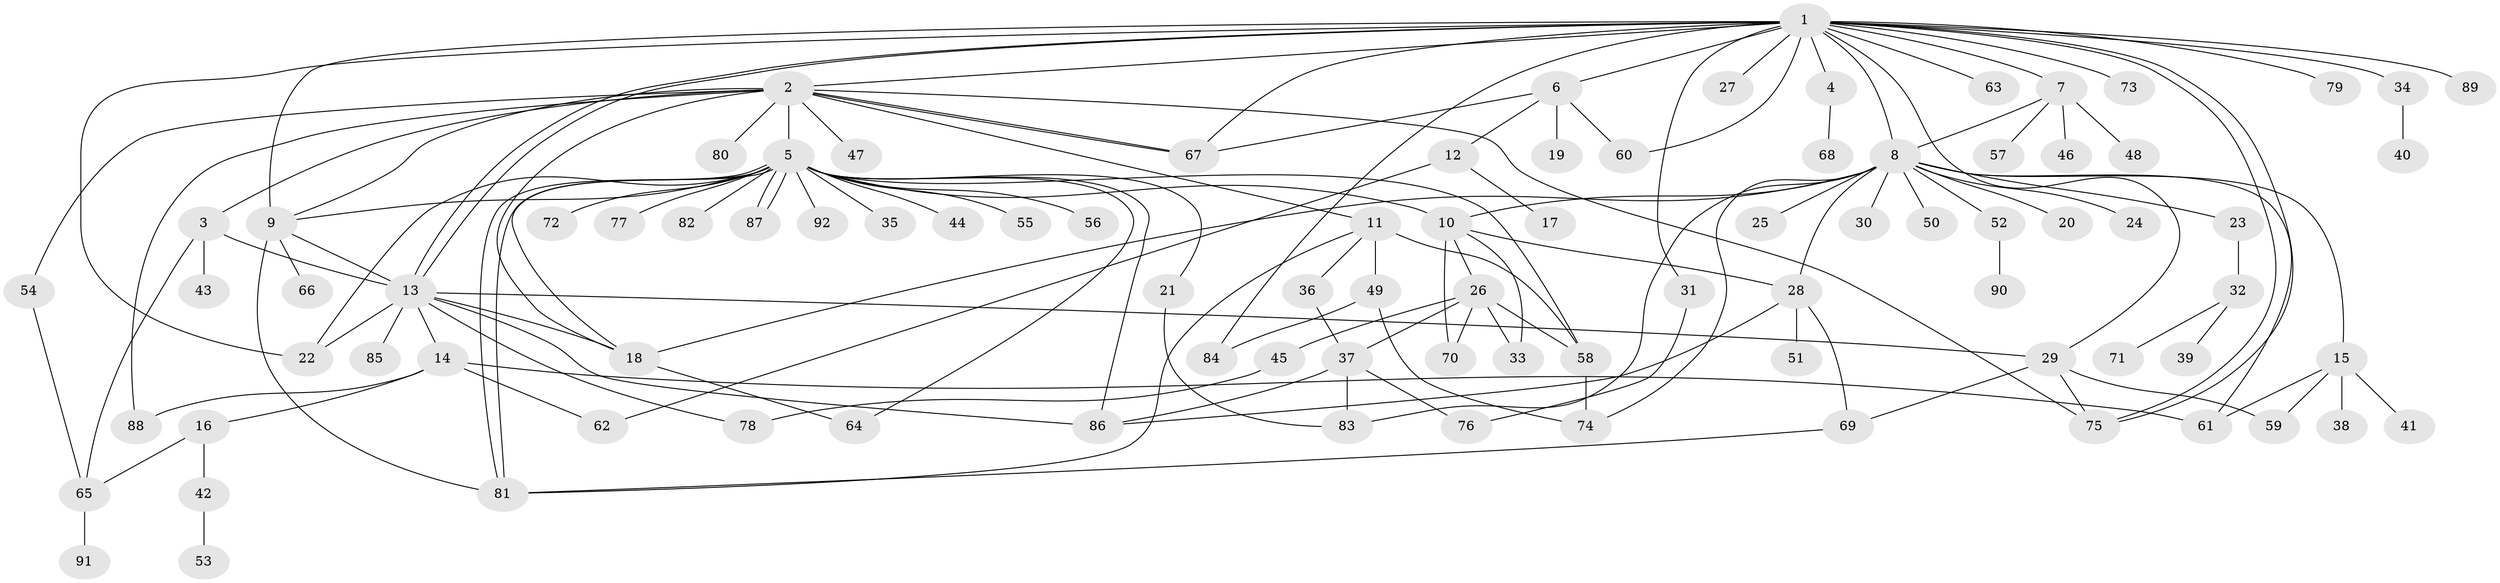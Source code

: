 // Generated by graph-tools (version 1.1) at 2025/47/03/09/25 04:47:12]
// undirected, 92 vertices, 141 edges
graph export_dot {
graph [start="1"]
  node [color=gray90,style=filled];
  1;
  2;
  3;
  4;
  5;
  6;
  7;
  8;
  9;
  10;
  11;
  12;
  13;
  14;
  15;
  16;
  17;
  18;
  19;
  20;
  21;
  22;
  23;
  24;
  25;
  26;
  27;
  28;
  29;
  30;
  31;
  32;
  33;
  34;
  35;
  36;
  37;
  38;
  39;
  40;
  41;
  42;
  43;
  44;
  45;
  46;
  47;
  48;
  49;
  50;
  51;
  52;
  53;
  54;
  55;
  56;
  57;
  58;
  59;
  60;
  61;
  62;
  63;
  64;
  65;
  66;
  67;
  68;
  69;
  70;
  71;
  72;
  73;
  74;
  75;
  76;
  77;
  78;
  79;
  80;
  81;
  82;
  83;
  84;
  85;
  86;
  87;
  88;
  89;
  90;
  91;
  92;
  1 -- 2;
  1 -- 4;
  1 -- 6;
  1 -- 7;
  1 -- 8;
  1 -- 9;
  1 -- 13;
  1 -- 13;
  1 -- 22;
  1 -- 27;
  1 -- 29;
  1 -- 31;
  1 -- 34;
  1 -- 60;
  1 -- 63;
  1 -- 67;
  1 -- 73;
  1 -- 75;
  1 -- 75;
  1 -- 79;
  1 -- 84;
  1 -- 89;
  2 -- 3;
  2 -- 5;
  2 -- 9;
  2 -- 11;
  2 -- 18;
  2 -- 47;
  2 -- 54;
  2 -- 67;
  2 -- 67;
  2 -- 75;
  2 -- 80;
  2 -- 88;
  3 -- 13;
  3 -- 43;
  3 -- 65;
  4 -- 68;
  5 -- 9;
  5 -- 10;
  5 -- 18;
  5 -- 21;
  5 -- 22;
  5 -- 35;
  5 -- 44;
  5 -- 55;
  5 -- 56;
  5 -- 58;
  5 -- 64;
  5 -- 72;
  5 -- 77;
  5 -- 81;
  5 -- 81;
  5 -- 82;
  5 -- 86;
  5 -- 87;
  5 -- 87;
  5 -- 92;
  6 -- 12;
  6 -- 19;
  6 -- 60;
  6 -- 67;
  7 -- 8;
  7 -- 46;
  7 -- 48;
  7 -- 57;
  8 -- 10;
  8 -- 15;
  8 -- 18;
  8 -- 20;
  8 -- 23;
  8 -- 24;
  8 -- 25;
  8 -- 28;
  8 -- 30;
  8 -- 50;
  8 -- 52;
  8 -- 61;
  8 -- 74;
  8 -- 83;
  9 -- 13;
  9 -- 66;
  9 -- 81;
  10 -- 26;
  10 -- 28;
  10 -- 33;
  10 -- 70;
  11 -- 36;
  11 -- 49;
  11 -- 58;
  11 -- 81;
  12 -- 17;
  12 -- 62;
  13 -- 14;
  13 -- 18;
  13 -- 22;
  13 -- 29;
  13 -- 78;
  13 -- 85;
  13 -- 86;
  14 -- 16;
  14 -- 61;
  14 -- 62;
  14 -- 88;
  15 -- 38;
  15 -- 41;
  15 -- 59;
  15 -- 61;
  16 -- 42;
  16 -- 65;
  18 -- 64;
  21 -- 83;
  23 -- 32;
  26 -- 33;
  26 -- 37;
  26 -- 45;
  26 -- 58;
  26 -- 70;
  28 -- 51;
  28 -- 69;
  28 -- 86;
  29 -- 59;
  29 -- 69;
  29 -- 75;
  31 -- 76;
  32 -- 39;
  32 -- 71;
  34 -- 40;
  36 -- 37;
  37 -- 76;
  37 -- 83;
  37 -- 86;
  42 -- 53;
  45 -- 78;
  49 -- 74;
  49 -- 84;
  52 -- 90;
  54 -- 65;
  58 -- 74;
  65 -- 91;
  69 -- 81;
}
